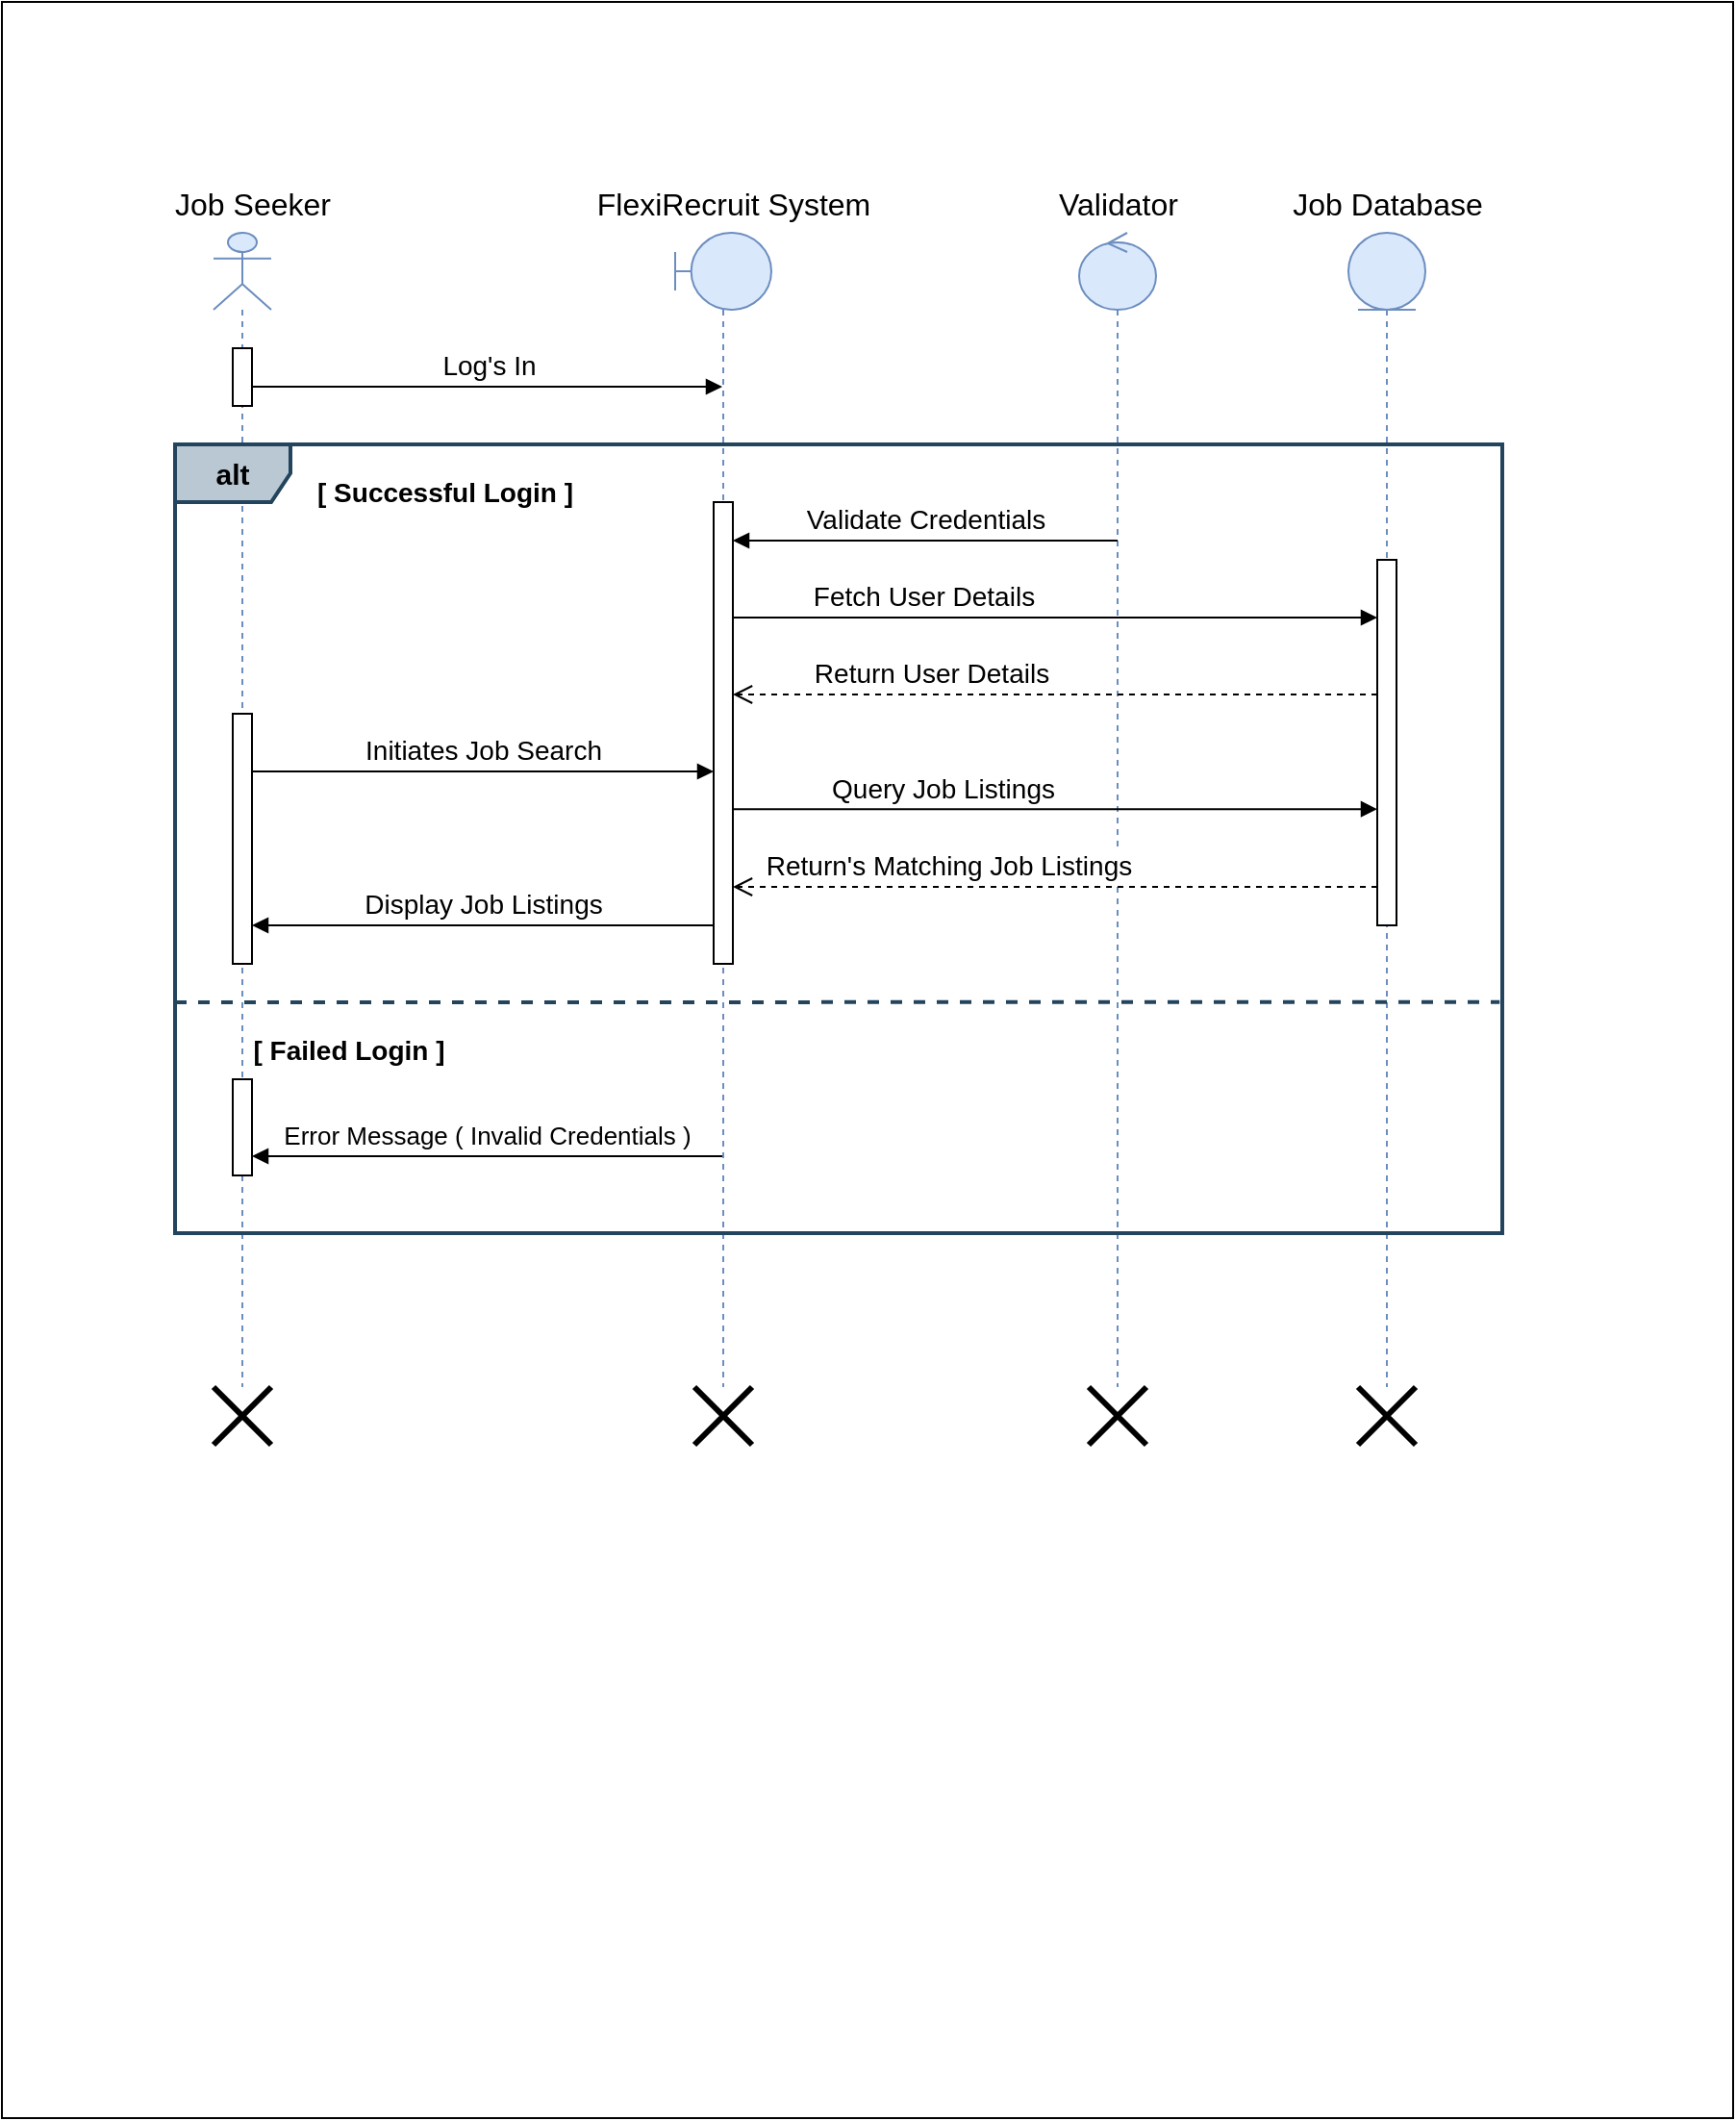 <mxfile version="24.8.4">
  <diagram name="Page-1" id="lHa2zuEedojYjjSV34Tj">
    <mxGraphModel dx="1436" dy="837" grid="1" gridSize="10" guides="1" tooltips="1" connect="1" arrows="1" fold="1" page="1" pageScale="1" pageWidth="850" pageHeight="1100" math="0" shadow="0">
      <root>
        <mxCell id="0" />
        <mxCell id="1" parent="0" />
        <mxCell id="UidsrFMZIUPS9xE5paML-36" value="" style="rounded=0;whiteSpace=wrap;html=1;" vertex="1" parent="1">
          <mxGeometry width="900" height="1100" as="geometry" />
        </mxCell>
        <mxCell id="UidsrFMZIUPS9xE5paML-1" value="" style="shape=umlLifeline;perimeter=lifelinePerimeter;whiteSpace=wrap;html=1;container=1;dropTarget=0;collapsible=0;recursiveResize=0;outlineConnect=0;portConstraint=eastwest;newEdgeStyle={&quot;curved&quot;:0,&quot;rounded&quot;:0};participant=umlActor;fillColor=#dae8fc;strokeColor=#6c8ebf;" vertex="1" parent="1">
          <mxGeometry x="110" y="120" width="30" height="600" as="geometry" />
        </mxCell>
        <mxCell id="UidsrFMZIUPS9xE5paML-11" value="" style="html=1;points=[[0,0,0,0,5],[0,1,0,0,-5],[1,0,0,0,5],[1,1,0,0,-5]];perimeter=orthogonalPerimeter;outlineConnect=0;targetShapes=umlLifeline;portConstraint=eastwest;newEdgeStyle={&quot;curved&quot;:0,&quot;rounded&quot;:0};" vertex="1" parent="UidsrFMZIUPS9xE5paML-1">
          <mxGeometry x="10" y="60" width="10" height="30" as="geometry" />
        </mxCell>
        <mxCell id="UidsrFMZIUPS9xE5paML-3" value="" style="shape=umlLifeline;perimeter=lifelinePerimeter;whiteSpace=wrap;html=1;container=1;dropTarget=0;collapsible=0;recursiveResize=0;outlineConnect=0;portConstraint=eastwest;newEdgeStyle={&quot;curved&quot;:0,&quot;rounded&quot;:0};participant=umlBoundary;size=40;fillColor=#dae8fc;strokeColor=#6c8ebf;" vertex="1" parent="1">
          <mxGeometry x="350" y="120" width="50" height="600" as="geometry" />
        </mxCell>
        <mxCell id="UidsrFMZIUPS9xE5paML-4" value="" style="shape=umlLifeline;perimeter=lifelinePerimeter;whiteSpace=wrap;html=1;container=1;dropTarget=0;collapsible=0;recursiveResize=0;outlineConnect=0;portConstraint=eastwest;newEdgeStyle={&quot;curved&quot;:0,&quot;rounded&quot;:0};participant=umlControl;fillColor=#dae8fc;strokeColor=#6c8ebf;" vertex="1" parent="1">
          <mxGeometry x="560" y="120" width="40" height="600" as="geometry" />
        </mxCell>
        <mxCell id="UidsrFMZIUPS9xE5paML-5" value="" style="shape=umlLifeline;perimeter=lifelinePerimeter;whiteSpace=wrap;html=1;container=1;dropTarget=0;collapsible=0;recursiveResize=0;outlineConnect=0;portConstraint=eastwest;newEdgeStyle={&quot;curved&quot;:0,&quot;rounded&quot;:0};participant=umlEntity;fillColor=#dae8fc;strokeColor=#6c8ebf;" vertex="1" parent="1">
          <mxGeometry x="700" y="120" width="40" height="600" as="geometry" />
        </mxCell>
        <mxCell id="UidsrFMZIUPS9xE5paML-33" value="" style="html=1;points=[[0,0,0,0,5],[0,1,0,0,-5],[1,0,0,0,5],[1,1,0,0,-5]];perimeter=orthogonalPerimeter;outlineConnect=0;targetShapes=umlLifeline;portConstraint=eastwest;newEdgeStyle={&quot;curved&quot;:0,&quot;rounded&quot;:0};" vertex="1" parent="UidsrFMZIUPS9xE5paML-5">
          <mxGeometry x="15" y="170" width="10" height="190" as="geometry" />
        </mxCell>
        <mxCell id="UidsrFMZIUPS9xE5paML-6" value="&lt;font style=&quot;font-size: 16px;&quot;&gt;Job Seeker&lt;br&gt;&lt;/font&gt;" style="text;html=1;align=center;verticalAlign=middle;resizable=0;points=[];autosize=1;strokeColor=none;fillColor=none;" vertex="1" parent="1">
          <mxGeometry x="80" y="90" width="100" height="30" as="geometry" />
        </mxCell>
        <mxCell id="UidsrFMZIUPS9xE5paML-7" value="&lt;font style=&quot;font-size: 16px;&quot;&gt;FlexiRecruit System&lt;br&gt;&lt;/font&gt;" style="text;html=1;align=center;verticalAlign=middle;resizable=0;points=[];autosize=1;strokeColor=none;fillColor=none;" vertex="1" parent="1">
          <mxGeometry x="300" y="90" width="160" height="30" as="geometry" />
        </mxCell>
        <mxCell id="UidsrFMZIUPS9xE5paML-8" value="&lt;font style=&quot;font-size: 16px;&quot;&gt;Validator&lt;br&gt;&lt;/font&gt;" style="text;html=1;align=center;verticalAlign=middle;resizable=0;points=[];autosize=1;strokeColor=none;fillColor=none;" vertex="1" parent="1">
          <mxGeometry x="535" y="90" width="90" height="30" as="geometry" />
        </mxCell>
        <mxCell id="UidsrFMZIUPS9xE5paML-9" value="&lt;font style=&quot;font-size: 16px;&quot;&gt;Job Database&lt;br&gt;&lt;/font&gt;" style="text;html=1;align=center;verticalAlign=middle;resizable=0;points=[];autosize=1;strokeColor=none;fillColor=none;" vertex="1" parent="1">
          <mxGeometry x="660" y="90" width="120" height="30" as="geometry" />
        </mxCell>
        <mxCell id="UidsrFMZIUPS9xE5paML-10" value="&lt;font style=&quot;font-size: 14px;&quot;&gt;Log&#39;s In &lt;br&gt;&lt;/font&gt;" style="html=1;verticalAlign=bottom;endArrow=block;curved=0;rounded=0;" edge="1" parent="1" target="UidsrFMZIUPS9xE5paML-3">
          <mxGeometry width="80" relative="1" as="geometry">
            <mxPoint x="130" y="200" as="sourcePoint" />
            <mxPoint x="210" y="200" as="targetPoint" />
          </mxGeometry>
        </mxCell>
        <mxCell id="UidsrFMZIUPS9xE5paML-12" value="&lt;b style=&quot;font-size: 15px;&quot;&gt;alt&lt;br&gt;&lt;/b&gt;" style="shape=umlFrame;whiteSpace=wrap;html=1;pointerEvents=0;strokeWidth=2;fillColor=#bac8d3;strokeColor=#23445d;" vertex="1" parent="1">
          <mxGeometry x="90" y="230" width="690" height="410" as="geometry" />
        </mxCell>
        <mxCell id="UidsrFMZIUPS9xE5paML-13" value="&lt;b style=&quot;font-size: 14px;&quot;&gt;[ Successful Login ]&lt;br&gt;&lt;/b&gt;" style="text;html=1;align=center;verticalAlign=middle;resizable=0;points=[];autosize=1;strokeColor=none;fillColor=none;" vertex="1" parent="1">
          <mxGeometry x="150" y="240" width="160" height="30" as="geometry" />
        </mxCell>
        <mxCell id="UidsrFMZIUPS9xE5paML-15" value="&lt;font style=&quot;font-size: 14px;&quot;&gt;Validate Credentials&lt;br&gt;&lt;/font&gt;" style="html=1;verticalAlign=bottom;endArrow=block;curved=0;rounded=0;" edge="1" parent="1" target="UidsrFMZIUPS9xE5paML-32">
          <mxGeometry x="0.002" width="80" relative="1" as="geometry">
            <mxPoint x="580" y="280" as="sourcePoint" />
            <mxPoint x="500" y="280" as="targetPoint" />
            <mxPoint as="offset" />
          </mxGeometry>
        </mxCell>
        <mxCell id="UidsrFMZIUPS9xE5paML-16" value="&lt;font style=&quot;font-size: 14px;&quot;&gt;Fetch User Details&lt;br&gt;&lt;/font&gt;" style="html=1;verticalAlign=bottom;endArrow=block;curved=0;rounded=0;" edge="1" parent="1" target="UidsrFMZIUPS9xE5paML-33">
          <mxGeometry x="-0.411" width="80" relative="1" as="geometry">
            <mxPoint x="380" y="320" as="sourcePoint" />
            <mxPoint x="710" y="320" as="targetPoint" />
            <mxPoint as="offset" />
          </mxGeometry>
        </mxCell>
        <mxCell id="UidsrFMZIUPS9xE5paML-17" value="&lt;font style=&quot;font-size: 14px;&quot;&gt;Return User Details&lt;/font&gt;" style="html=1;verticalAlign=bottom;endArrow=open;dashed=1;endSize=8;curved=0;rounded=0;" edge="1" parent="1">
          <mxGeometry x="0.389" relative="1" as="geometry">
            <mxPoint x="715" y="360" as="sourcePoint" />
            <mxPoint x="380" y="360" as="targetPoint" />
            <mxPoint as="offset" />
          </mxGeometry>
        </mxCell>
        <mxCell id="UidsrFMZIUPS9xE5paML-19" value="&lt;font style=&quot;font-size: 14px;&quot;&gt;Initiates Job Search&lt;br&gt;&lt;/font&gt;" style="html=1;verticalAlign=bottom;endArrow=block;curved=0;rounded=0;" edge="1" parent="1" target="UidsrFMZIUPS9xE5paML-32">
          <mxGeometry width="80" relative="1" as="geometry">
            <mxPoint x="130" y="400" as="sourcePoint" />
            <mxPoint x="210" y="400" as="targetPoint" />
          </mxGeometry>
        </mxCell>
        <mxCell id="UidsrFMZIUPS9xE5paML-20" value="&lt;font style=&quot;font-size: 14px;&quot;&gt;Query Job Listings&lt;br&gt;&lt;/font&gt;" style="html=1;verticalAlign=bottom;endArrow=block;curved=0;rounded=0;" edge="1" parent="1" target="UidsrFMZIUPS9xE5paML-33">
          <mxGeometry x="-0.352" width="80" relative="1" as="geometry">
            <mxPoint x="380" y="419.6" as="sourcePoint" />
            <mxPoint x="710" y="420" as="targetPoint" />
            <mxPoint as="offset" />
          </mxGeometry>
        </mxCell>
        <mxCell id="UidsrFMZIUPS9xE5paML-21" value="&lt;font style=&quot;font-size: 14px;&quot;&gt;Return&#39;s Matching Job Listings&lt;br&gt;&lt;/font&gt;" style="html=1;verticalAlign=bottom;endArrow=open;dashed=1;endSize=8;curved=0;rounded=0;" edge="1" parent="1" source="UidsrFMZIUPS9xE5paML-33" target="UidsrFMZIUPS9xE5paML-32">
          <mxGeometry x="0.332" relative="1" as="geometry">
            <mxPoint x="710" y="460" as="sourcePoint" />
            <mxPoint x="640" y="460" as="targetPoint" />
            <Array as="points">
              <mxPoint x="660" y="460" />
            </Array>
            <mxPoint as="offset" />
          </mxGeometry>
        </mxCell>
        <mxCell id="UidsrFMZIUPS9xE5paML-22" value="&lt;font style=&quot;font-size: 14px;&quot;&gt;Display Job Listings&lt;br&gt;&lt;/font&gt;" style="html=1;verticalAlign=bottom;endArrow=block;curved=0;rounded=0;" edge="1" parent="1" target="UidsrFMZIUPS9xE5paML-31">
          <mxGeometry width="80" relative="1" as="geometry">
            <mxPoint x="370" y="480" as="sourcePoint" />
            <mxPoint x="290" y="480" as="targetPoint" />
          </mxGeometry>
        </mxCell>
        <mxCell id="UidsrFMZIUPS9xE5paML-23" value="" style="endArrow=none;dashed=1;html=1;rounded=0;entryX=0.998;entryY=0.707;entryDx=0;entryDy=0;entryPerimeter=0;strokeWidth=2;fillColor=#bac8d3;strokeColor=#23445d;" edge="1" parent="1" target="UidsrFMZIUPS9xE5paML-12">
          <mxGeometry width="50" height="50" relative="1" as="geometry">
            <mxPoint x="90" y="520" as="sourcePoint" />
            <mxPoint x="140" y="470" as="targetPoint" />
          </mxGeometry>
        </mxCell>
        <mxCell id="UidsrFMZIUPS9xE5paML-24" value="&lt;b style=&quot;font-size: 14px;&quot;&gt;[ Failed Login ]&lt;br&gt;&lt;/b&gt;" style="text;html=1;align=center;verticalAlign=middle;resizable=0;points=[];autosize=1;strokeColor=none;fillColor=none;" vertex="1" parent="1">
          <mxGeometry x="120" y="530" width="120" height="30" as="geometry" />
        </mxCell>
        <mxCell id="UidsrFMZIUPS9xE5paML-26" value="&lt;font style=&quot;font-size: 13px;&quot;&gt;Error Message ( Invalid Credentials )&lt;br&gt;&lt;/font&gt;" style="html=1;verticalAlign=bottom;endArrow=block;curved=0;rounded=0;" edge="1" parent="1">
          <mxGeometry width="80" relative="1" as="geometry">
            <mxPoint x="374.5" y="600" as="sourcePoint" />
            <mxPoint x="130" y="600" as="targetPoint" />
          </mxGeometry>
        </mxCell>
        <mxCell id="UidsrFMZIUPS9xE5paML-27" value="" style="shape=umlDestroy;whiteSpace=wrap;html=1;strokeWidth=3;targetShapes=umlLifeline;" vertex="1" parent="1">
          <mxGeometry x="110" y="720" width="30" height="30" as="geometry" />
        </mxCell>
        <mxCell id="UidsrFMZIUPS9xE5paML-28" value="" style="shape=umlDestroy;whiteSpace=wrap;html=1;strokeWidth=3;targetShapes=umlLifeline;" vertex="1" parent="1">
          <mxGeometry x="360" y="720" width="30" height="30" as="geometry" />
        </mxCell>
        <mxCell id="UidsrFMZIUPS9xE5paML-29" value="" style="shape=umlDestroy;whiteSpace=wrap;html=1;strokeWidth=3;targetShapes=umlLifeline;" vertex="1" parent="1">
          <mxGeometry x="565" y="720" width="30" height="30" as="geometry" />
        </mxCell>
        <mxCell id="UidsrFMZIUPS9xE5paML-30" value="" style="shape=umlDestroy;whiteSpace=wrap;html=1;strokeWidth=3;targetShapes=umlLifeline;" vertex="1" parent="1">
          <mxGeometry x="705" y="720" width="30" height="30" as="geometry" />
        </mxCell>
        <mxCell id="UidsrFMZIUPS9xE5paML-31" value="" style="html=1;points=[[0,0,0,0,5],[0,1,0,0,-5],[1,0,0,0,5],[1,1,0,0,-5]];perimeter=orthogonalPerimeter;outlineConnect=0;targetShapes=umlLifeline;portConstraint=eastwest;newEdgeStyle={&quot;curved&quot;:0,&quot;rounded&quot;:0};" vertex="1" parent="1">
          <mxGeometry x="120" y="370" width="10" height="130" as="geometry" />
        </mxCell>
        <mxCell id="UidsrFMZIUPS9xE5paML-32" value="" style="html=1;points=[[0,0,0,0,5],[0,1,0,0,-5],[1,0,0,0,5],[1,1,0,0,-5]];perimeter=orthogonalPerimeter;outlineConnect=0;targetShapes=umlLifeline;portConstraint=eastwest;newEdgeStyle={&quot;curved&quot;:0,&quot;rounded&quot;:0};" vertex="1" parent="1">
          <mxGeometry x="370" y="260" width="10" height="240" as="geometry" />
        </mxCell>
        <mxCell id="UidsrFMZIUPS9xE5paML-34" value="" style="html=1;points=[[0,0,0,0,5],[0,1,0,0,-5],[1,0,0,0,5],[1,1,0,0,-5]];perimeter=orthogonalPerimeter;outlineConnect=0;targetShapes=umlLifeline;portConstraint=eastwest;newEdgeStyle={&quot;curved&quot;:0,&quot;rounded&quot;:0};" vertex="1" parent="1">
          <mxGeometry x="120" y="560" width="10" height="50" as="geometry" />
        </mxCell>
      </root>
    </mxGraphModel>
  </diagram>
</mxfile>
